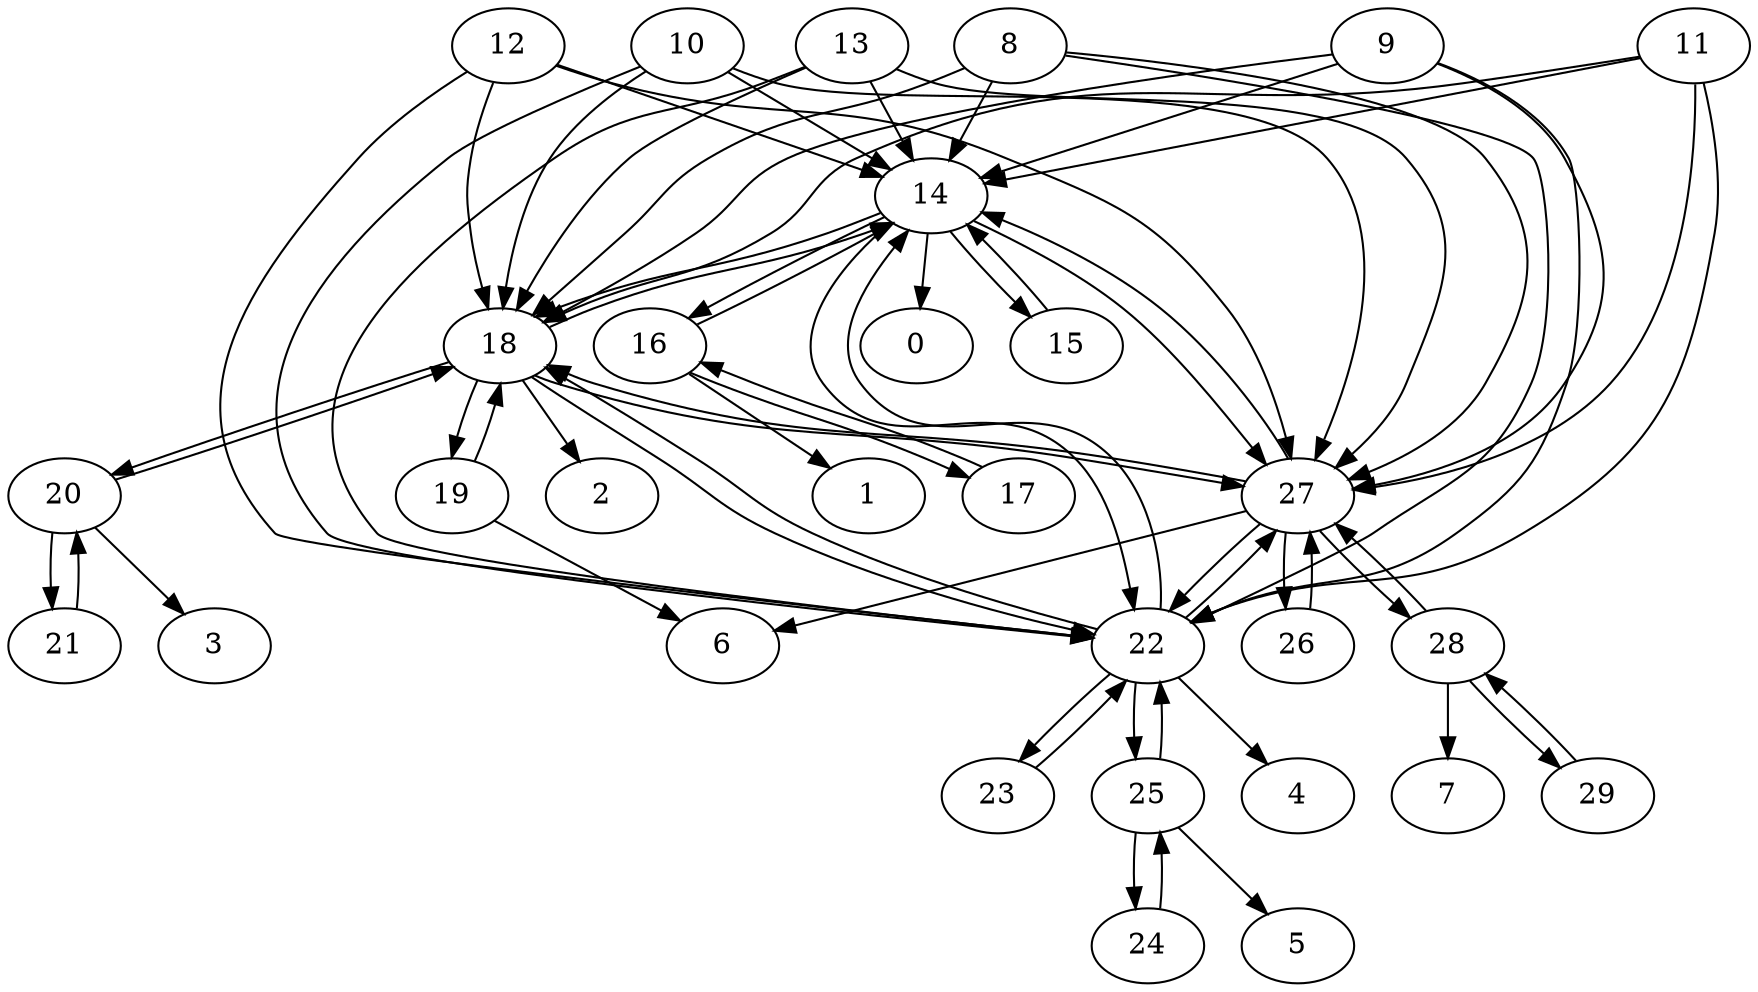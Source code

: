 digraph G {
0;
1;
2;
3;
4;
5;
6;
7;
8;
9;
10;
11;
12;
13;
14;
15;
16;
17;
18;
19;
20;
21;
22;
23;
24;
25;
26;
27;
28;
29;
8->14 ;
8->18 ;
8->22 ;
8->27 ;
9->14 ;
9->18 ;
9->22 ;
9->27 ;
10->14 ;
10->18 ;
10->22 ;
10->27 ;
11->14 ;
11->18 ;
11->22 ;
11->27 ;
12->14 ;
12->18 ;
12->22 ;
12->27 ;
13->14 ;
13->18 ;
13->22 ;
13->27 ;
14->0 ;
14->15 ;
14->16 ;
14->18 ;
14->22 ;
14->27 ;
15->14 ;
16->1 ;
16->14 ;
16->17 ;
17->16 ;
18->2 ;
18->14 ;
18->19 ;
18->20 ;
18->22 ;
18->27 ;
19->6 ;
19->18 ;
20->3 ;
20->18 ;
20->21 ;
21->20 ;
22->4 ;
22->14 ;
22->18 ;
22->23 ;
22->25 ;
22->27 ;
23->22 ;
24->25 ;
25->5 ;
25->22 ;
25->24 ;
26->27 ;
27->6 ;
27->14 ;
27->18 ;
27->22 ;
27->26 ;
27->28 ;
28->7 ;
28->27 ;
28->29 ;
29->28 ;
}
